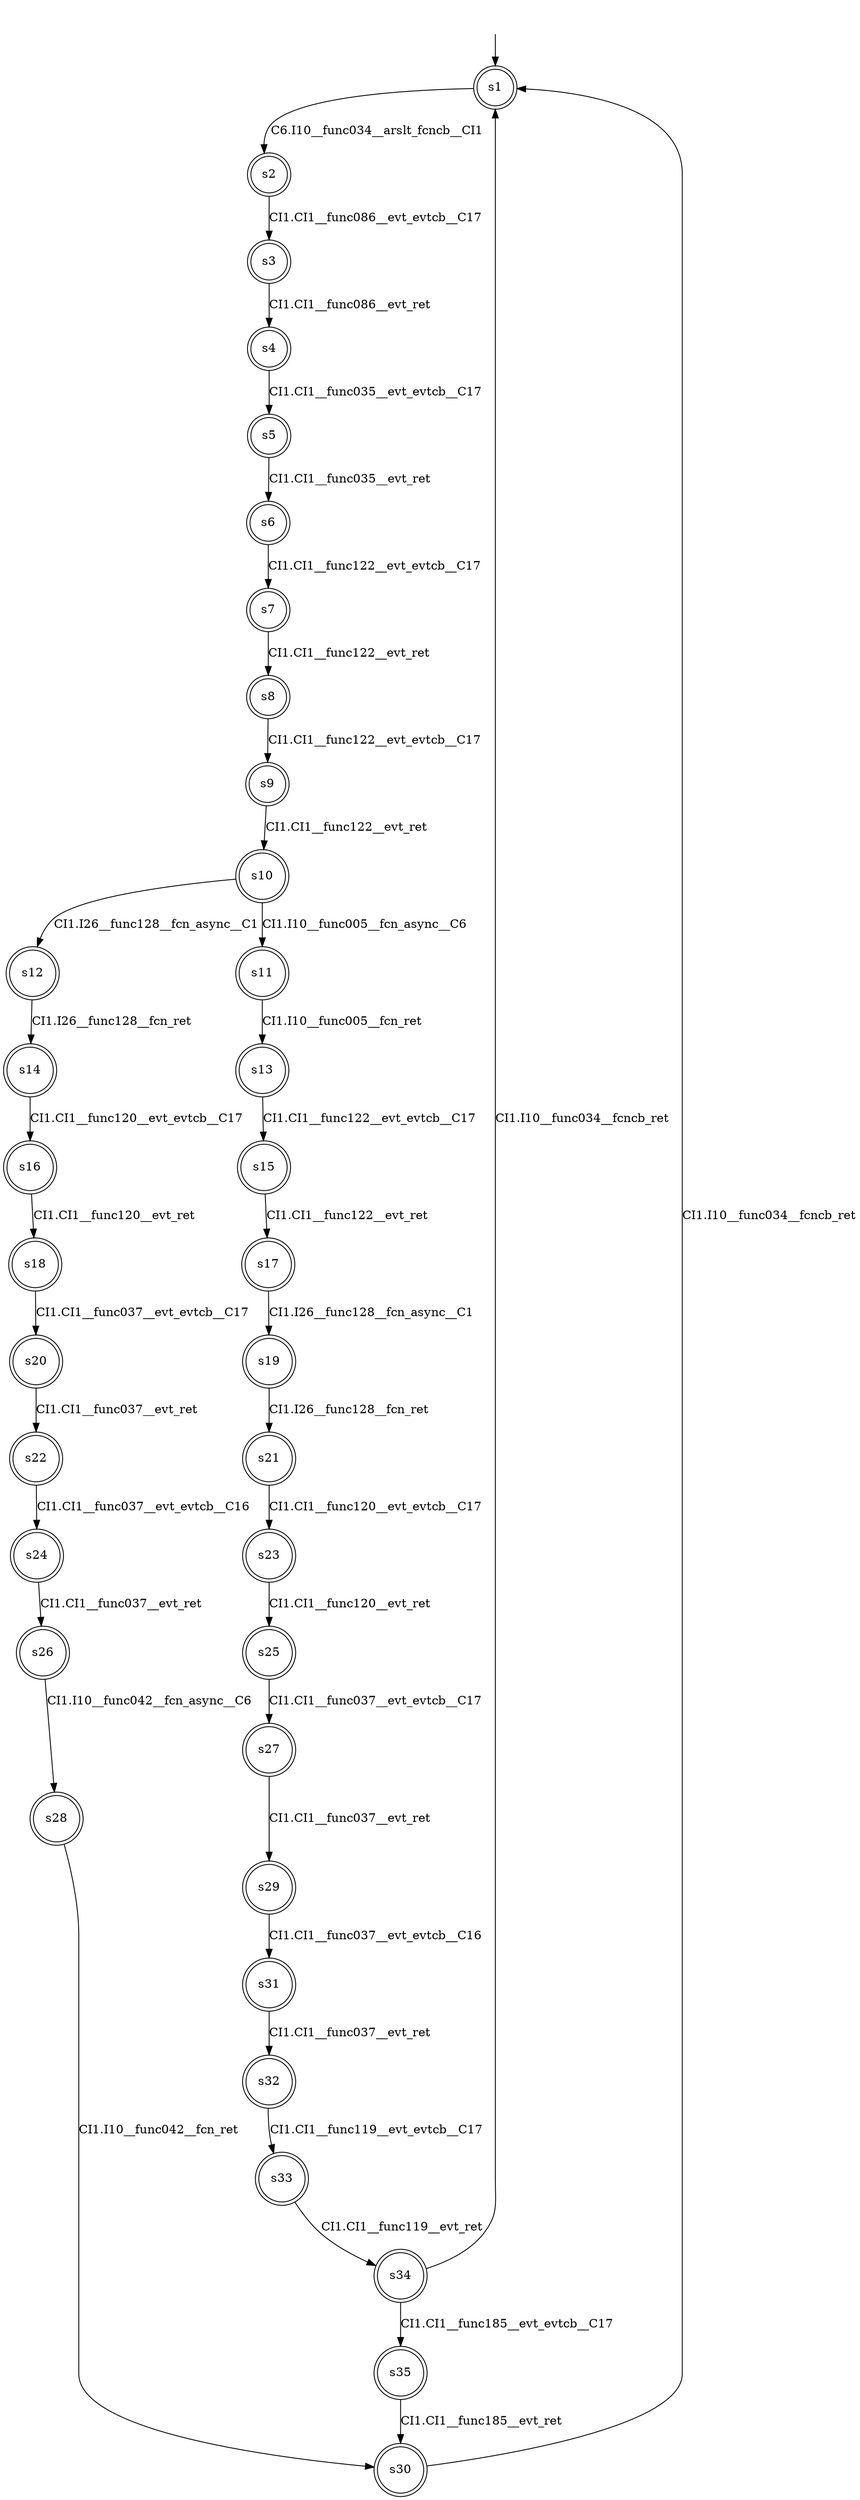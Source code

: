 digraph automaton {
	1 [label=<s1> shape="doublecircle"];
	2 [label=<s2> shape="doublecircle"];
	3 [label=<s3> shape="doublecircle"];
	4 [label=<s4> shape="doublecircle"];
	5 [label=<s5> shape="doublecircle"];
	6 [label=<s6> shape="doublecircle"];
	7 [label=<s7> shape="doublecircle"];
	8 [label=<s8> shape="doublecircle"];
	9 [label=<s9> shape="doublecircle"];
	10 [label=<s10> shape="doublecircle"];
	11 [label=<s11> shape="doublecircle"];
	12 [label=<s12> shape="doublecircle"];
	13 [label=<s13> shape="doublecircle"];
	14 [label=<s14> shape="doublecircle"];
	15 [label=<s15> shape="doublecircle"];
	16 [label=<s16> shape="doublecircle"];
	17 [label=<s17> shape="doublecircle"];
	18 [label=<s18> shape="doublecircle"];
	19 [label=<s19> shape="doublecircle"];
	20 [label=<s20> shape="doublecircle"];
	21 [label=<s21> shape="doublecircle"];
	22 [label=<s22> shape="doublecircle"];
	23 [label=<s23> shape="doublecircle"];
	24 [label=<s24> shape="doublecircle"];
	25 [label=<s25> shape="doublecircle"];
	26 [label=<s26> shape="doublecircle"];
	27 [label=<s27> shape="doublecircle"];
	28 [label=<s28> shape="doublecircle"];
	29 [label=<s29> shape="doublecircle"];
	30 [label=<s30> shape="doublecircle"];
	31 [label=<s31> shape="doublecircle"];
	32 [label=<s32> shape="doublecircle"];
	33 [label=<s33> shape="doublecircle"];
	34 [label=<s34> shape="doublecircle"];
	35 [label=<s35> shape="doublecircle"];
	__init1 [label=<> shape="none"];
	__init1 -> 1;
	1 -> 2 [label=<C6.I10__func034__arslt_fcncb__CI1> id="1-0-2"];
	2 -> 3 [label=<CI1.CI1__func086__evt_evtcb__C17> id="2-0-3"];
	3 -> 4 [label=<CI1.CI1__func086__evt_ret> id="3-0-4"];
	4 -> 5 [label=<CI1.CI1__func035__evt_evtcb__C17> id="4-0-5"];
	5 -> 6 [label=<CI1.CI1__func035__evt_ret> id="5-0-6"];
	6 -> 7 [label=<CI1.CI1__func122__evt_evtcb__C17> id="6-0-7"];
	7 -> 8 [label=<CI1.CI1__func122__evt_ret> id="7-0-8"];
	8 -> 9 [label=<CI1.CI1__func122__evt_evtcb__C17> id="8-0-9"];
	9 -> 10 [label=<CI1.CI1__func122__evt_ret> id="9-0-10"];
	10 -> 11 [label=<CI1.I10__func005__fcn_async__C6> id="10-0-11"];
	10 -> 12 [label=<CI1.I26__func128__fcn_async__C1> id="10-1-12"];
	11 -> 13 [label=<CI1.I10__func005__fcn_ret> id="11-0-13"];
	12 -> 14 [label=<CI1.I26__func128__fcn_ret> id="12-0-14"];
	13 -> 15 [label=<CI1.CI1__func122__evt_evtcb__C17> id="13-0-15"];
	14 -> 16 [label=<CI1.CI1__func120__evt_evtcb__C17> id="14-0-16"];
	15 -> 17 [label=<CI1.CI1__func122__evt_ret> id="15-0-17"];
	16 -> 18 [label=<CI1.CI1__func120__evt_ret> id="16-0-18"];
	17 -> 19 [label=<CI1.I26__func128__fcn_async__C1> id="17-0-19"];
	18 -> 20 [label=<CI1.CI1__func037__evt_evtcb__C17> id="18-0-20"];
	19 -> 21 [label=<CI1.I26__func128__fcn_ret> id="19-0-21"];
	20 -> 22 [label=<CI1.CI1__func037__evt_ret> id="20-0-22"];
	21 -> 23 [label=<CI1.CI1__func120__evt_evtcb__C17> id="21-0-23"];
	22 -> 24 [label=<CI1.CI1__func037__evt_evtcb__C16> id="22-0-24"];
	23 -> 25 [label=<CI1.CI1__func120__evt_ret> id="23-0-25"];
	24 -> 26 [label=<CI1.CI1__func037__evt_ret> id="24-0-26"];
	25 -> 27 [label=<CI1.CI1__func037__evt_evtcb__C17> id="25-0-27"];
	26 -> 28 [label=<CI1.I10__func042__fcn_async__C6> id="26-0-28"];
	27 -> 29 [label=<CI1.CI1__func037__evt_ret> id="27-0-29"];
	28 -> 30 [label=<CI1.I10__func042__fcn_ret> id="28-0-30"];
	29 -> 31 [label=<CI1.CI1__func037__evt_evtcb__C16> id="29-0-31"];
	30 -> 1 [label=<CI1.I10__func034__fcncb_ret> id="30-0-1"];
	31 -> 32 [label=<CI1.CI1__func037__evt_ret> id="31-0-32"];
	32 -> 33 [label=<CI1.CI1__func119__evt_evtcb__C17> id="32-0-33"];
	33 -> 34 [label=<CI1.CI1__func119__evt_ret> id="33-0-34"];
	34 -> 1 [label=<CI1.I10__func034__fcncb_ret> id="34-0-1"];
	34 -> 35 [label=<CI1.CI1__func185__evt_evtcb__C17> id="34-1-35"];
	35 -> 30 [label=<CI1.CI1__func185__evt_ret> id="35-0-30"];
}
